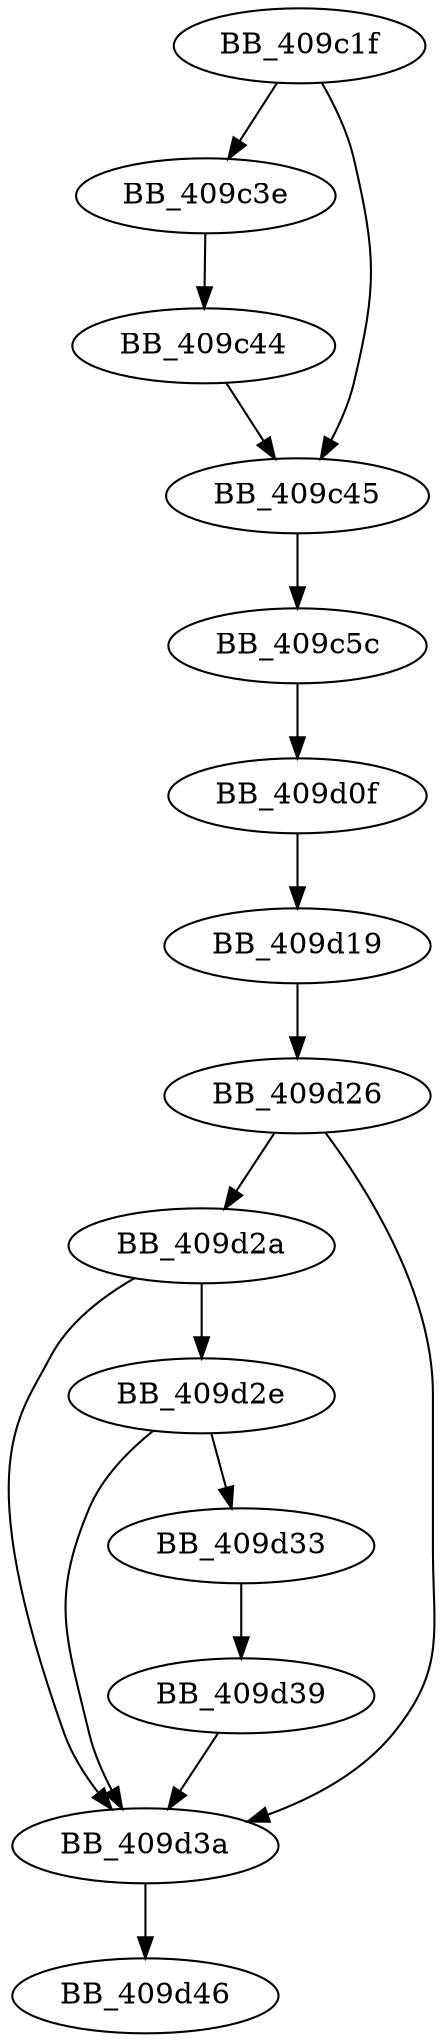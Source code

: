 DiGraph __call_reportfault{
BB_409c1f->BB_409c3e
BB_409c1f->BB_409c45
BB_409c3e->BB_409c44
BB_409c44->BB_409c45
BB_409c45->BB_409c5c
BB_409c5c->BB_409d0f
BB_409d0f->BB_409d19
BB_409d19->BB_409d26
BB_409d26->BB_409d2a
BB_409d26->BB_409d3a
BB_409d2a->BB_409d2e
BB_409d2a->BB_409d3a
BB_409d2e->BB_409d33
BB_409d2e->BB_409d3a
BB_409d33->BB_409d39
BB_409d39->BB_409d3a
BB_409d3a->BB_409d46
}
